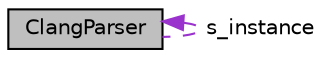 digraph "ClangParser"
{
 // INTERACTIVE_SVG=YES
 // LATEX_PDF_SIZE
  edge [fontname="Helvetica",fontsize="10",labelfontname="Helvetica",labelfontsize="10"];
  node [fontname="Helvetica",fontsize="10",shape=record];
  Node1 [label="ClangParser",height=0.2,width=0.4,color="black", fillcolor="grey75", style="filled", fontcolor="black",tooltip="Wrapper for to let libclang assisted parsing."];
  Node1 -> Node1 [dir="back",color="darkorchid3",fontsize="10",style="dashed",label=" s_instance" ,fontname="Helvetica"];
}
